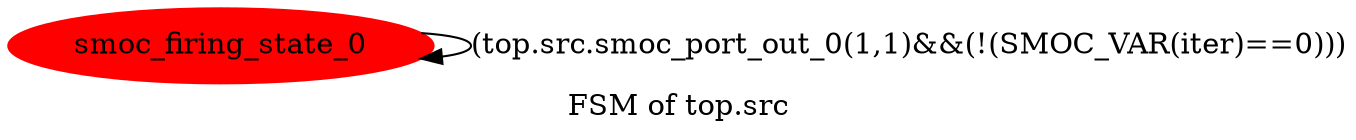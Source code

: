 digraph G {
graph [label="FSM of top.src"]
0[color="red" label="smoc_firing_state_0" style="filled"];
0->0 [label="(top.src.smoc_port_out_0(1,1)&&(!(SMOC_VAR(iter)==0)))"];
}
digraph G {
graph [label="FSM of top.snk"]
0[color="red" label="smoc_firing_state_1" style="filled"];
0->0 [label="top.snk.smoc_port_in_0(1,1)"];
}
